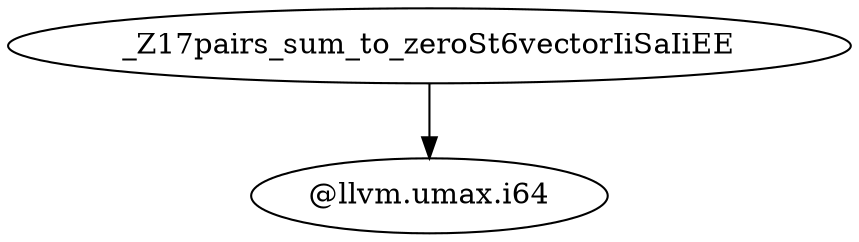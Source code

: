 digraph CallGraph {
    // Nodes
    _Z17pairs_sum_to_zeroSt6vectorIiSaIiEE [label="_Z17pairs_sum_to_zeroSt6vectorIiSaIiEE"];
    llvm_umax_i64 [label="@llvm.umax.i64"];

    // Edges
    _Z17pairs_sum_to_zeroSt6vectorIiSaIiEE -> llvm_umax_i64;
}
